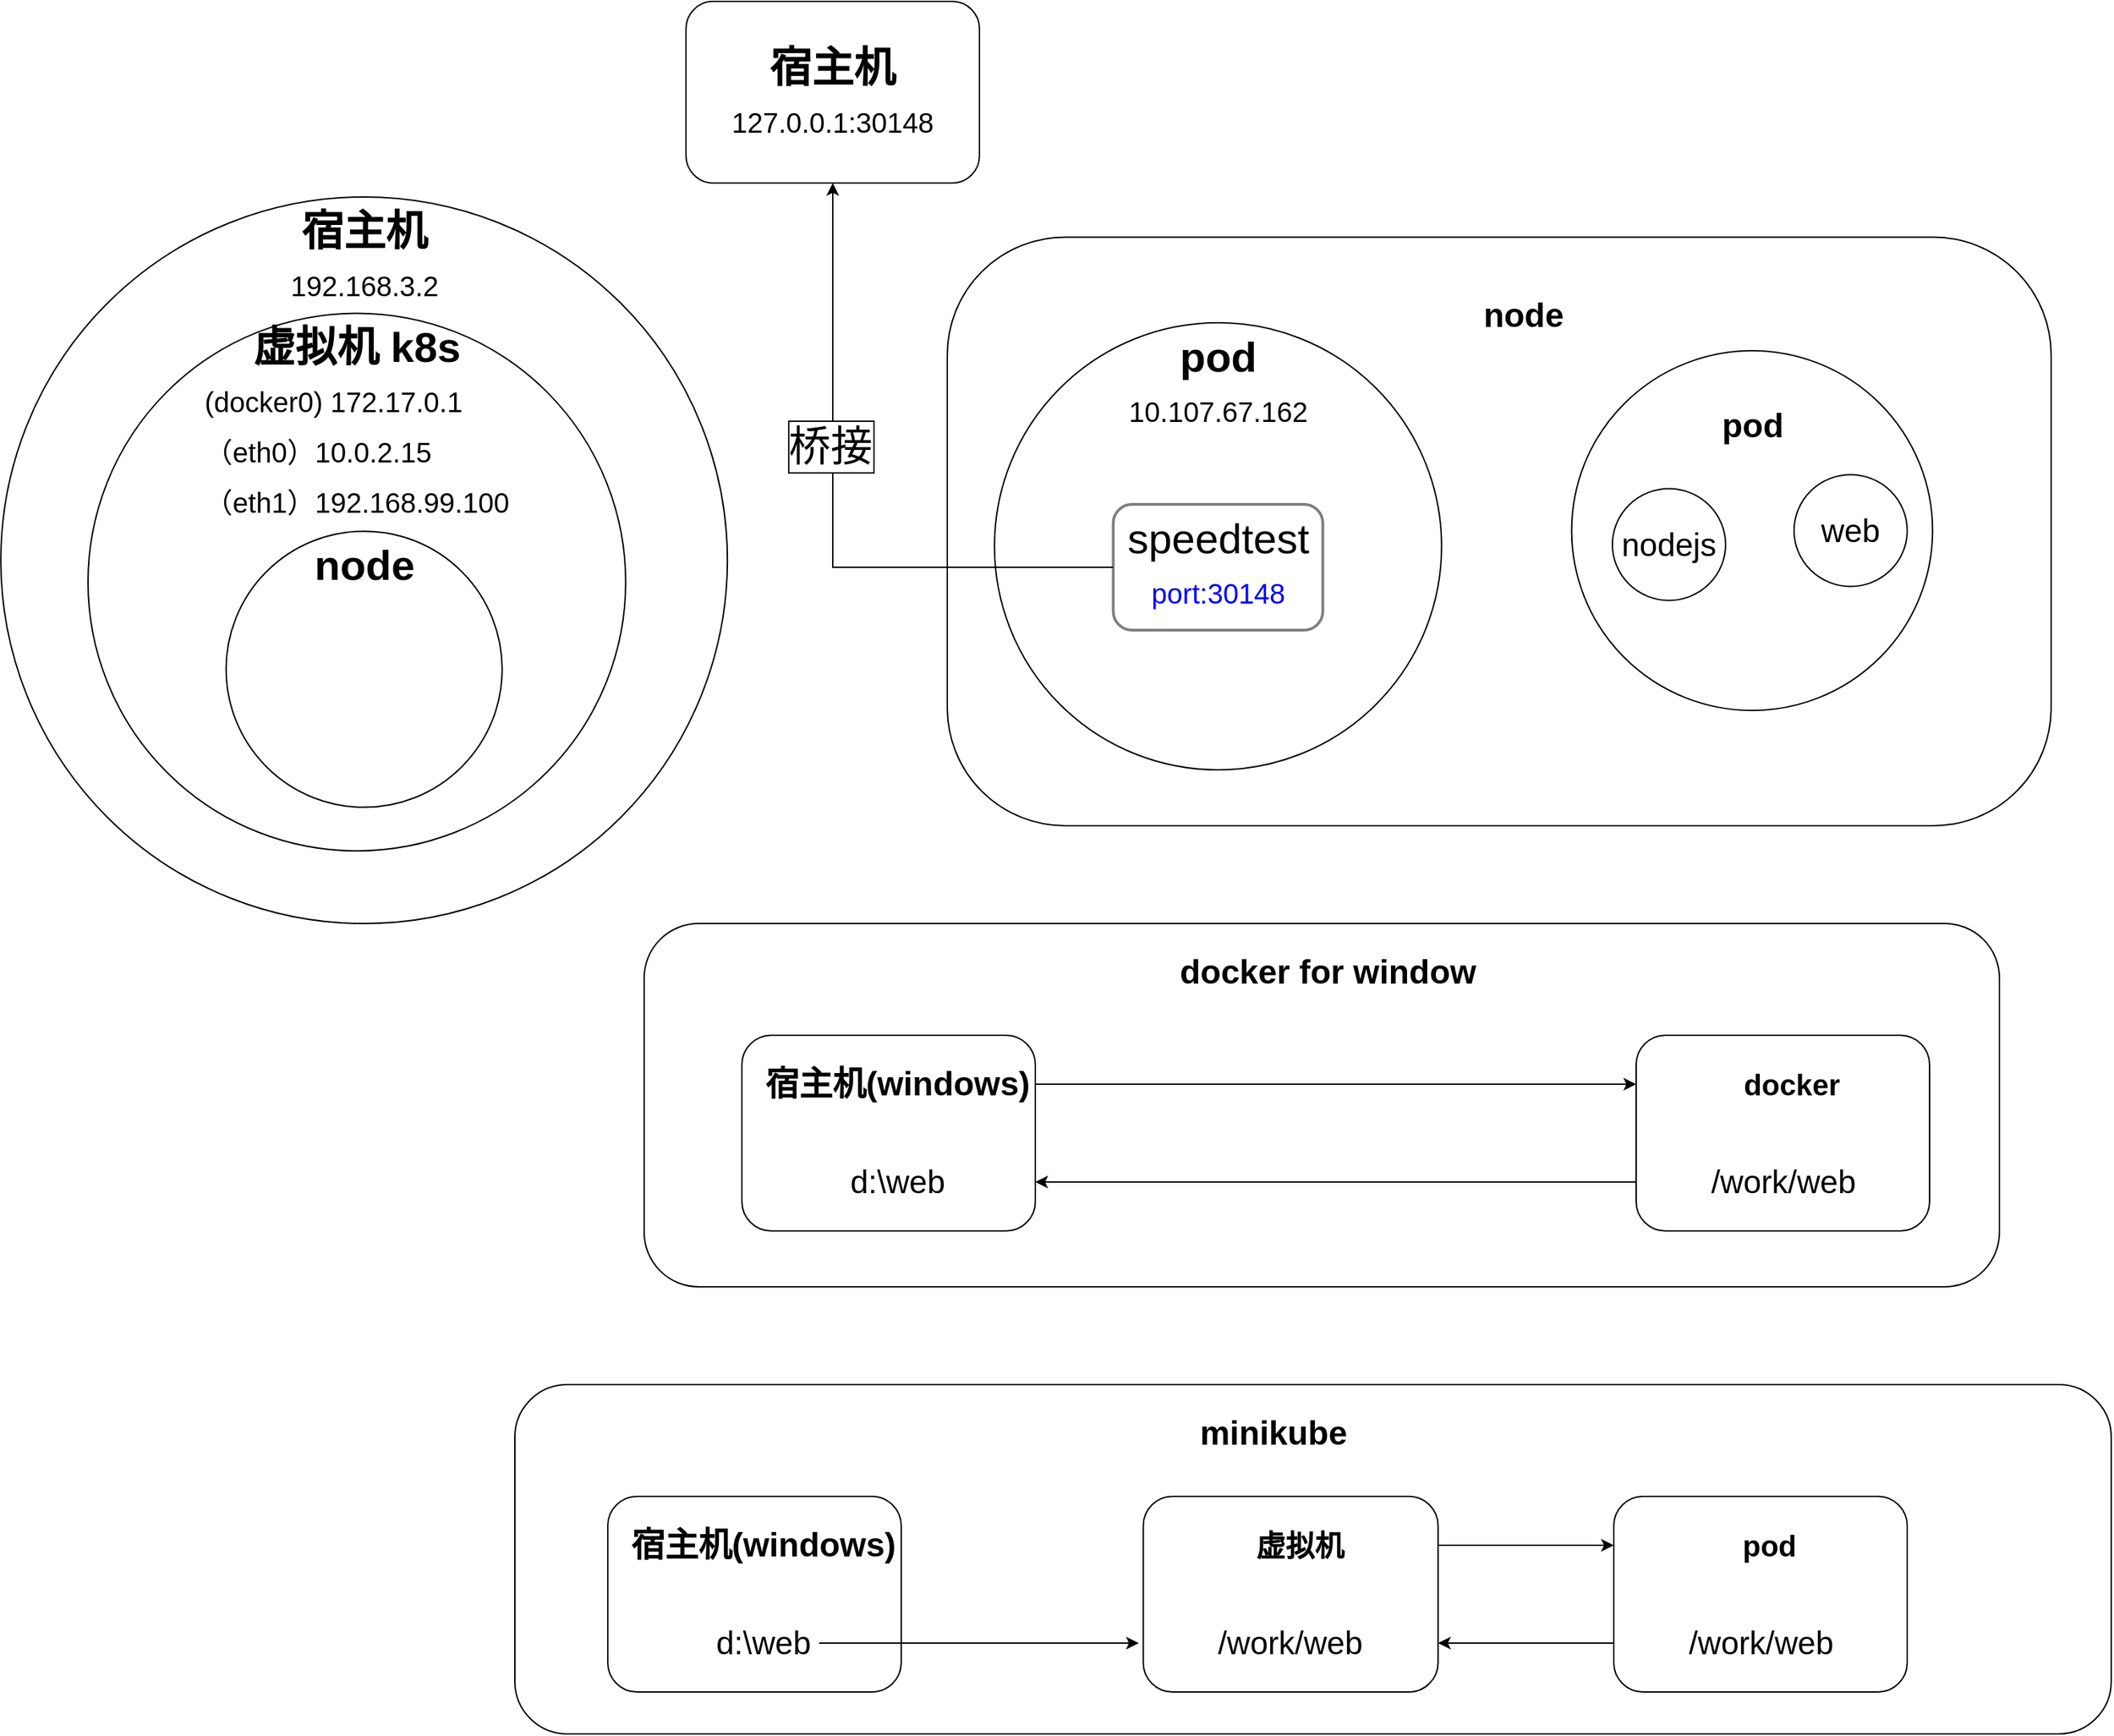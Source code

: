<mxfile version="13.6.9" type="github">
  <diagram id="_SN51KTG4m4e-46WBCsf" name="第 1 页">
    <mxGraphModel dx="2249" dy="1931" grid="1" gridSize="10" guides="1" tooltips="1" connect="1" arrows="1" fold="1" page="1" pageScale="1" pageWidth="827" pageHeight="1169" math="0" shadow="0">
      <root>
        <mxCell id="0" />
        <mxCell id="1" parent="0" />
        <mxCell id="4tyNRVj2yq2_kPP2Rz3b-58" value="" style="rounded=1;whiteSpace=wrap;html=1;strokeColor=#000000;fontSize=21;" parent="1" vertex="1">
          <mxGeometry x="-22.5" y="680" width="1142.5" height="250" as="geometry" />
        </mxCell>
        <mxCell id="4tyNRVj2yq2_kPP2Rz3b-57" value="" style="rounded=1;whiteSpace=wrap;html=1;strokeColor=#000000;fontSize=21;" parent="1" vertex="1">
          <mxGeometry x="70" y="350" width="970" height="260" as="geometry" />
        </mxCell>
        <mxCell id="4tyNRVj2yq2_kPP2Rz3b-21" value="" style="rounded=1;whiteSpace=wrap;html=1;strokeColor=#000000;fontSize=23;arcSize=20;" parent="1" vertex="1">
          <mxGeometry x="287" y="-141.25" width="790" height="421.25" as="geometry" />
        </mxCell>
        <mxCell id="4tyNRVj2yq2_kPP2Rz3b-12" value="&lt;h1&gt;node&lt;/h1&gt;" style="text;html=1;align=center;verticalAlign=middle;resizable=0;points=[];autosize=1;" parent="1" vertex="1">
          <mxGeometry x="663.84" y="-110" width="70" height="50" as="geometry" />
        </mxCell>
        <mxCell id="4tyNRVj2yq2_kPP2Rz3b-13" value="pod&lt;br&gt;&lt;font style=&quot;font-size: 20px ; font-weight: normal&quot;&gt;10.107.67.162&lt;/font&gt;" style="ellipse;whiteSpace=wrap;html=1;aspect=fixed;verticalAlign=top;fontSize=30;fontStyle=1" parent="1" vertex="1">
          <mxGeometry x="320.75" y="-80" width="320" height="320" as="geometry" />
        </mxCell>
        <mxCell id="4tyNRVj2yq2_kPP2Rz3b-27" value="" style="ellipse;whiteSpace=wrap;html=1;aspect=fixed;" parent="1" vertex="1">
          <mxGeometry x="733.84" y="-60" width="258.31" height="257.5" as="geometry" />
        </mxCell>
        <mxCell id="4tyNRVj2yq2_kPP2Rz3b-28" value="&lt;h1&gt;pod&lt;/h1&gt;" style="text;html=1;align=center;verticalAlign=middle;resizable=0;points=[];autosize=1;" parent="1" vertex="1">
          <mxGeometry x="833" y="-31.25" width="60" height="50" as="geometry" />
        </mxCell>
        <mxCell id="4tyNRVj2yq2_kPP2Rz3b-29" value="nodejs" style="ellipse;whiteSpace=wrap;html=1;aspect=fixed;fontSize=23;" parent="1" vertex="1">
          <mxGeometry x="763" y="38.75" width="81" height="80" as="geometry" />
        </mxCell>
        <mxCell id="4tyNRVj2yq2_kPP2Rz3b-30" value="web" style="ellipse;whiteSpace=wrap;html=1;aspect=fixed;fontSize=23;" parent="1" vertex="1">
          <mxGeometry x="893" y="28.75" width="81" height="80" as="geometry" />
        </mxCell>
        <mxCell id="4tyNRVj2yq2_kPP2Rz3b-53" style="edgeStyle=orthogonalEdgeStyle;rounded=0;orthogonalLoop=1;jettySize=auto;html=1;exitX=1;exitY=0.25;exitDx=0;exitDy=0;entryX=0;entryY=0.25;entryDx=0;entryDy=0;fontSize=21;" parent="1" source="4tyNRVj2yq2_kPP2Rz3b-33" target="4tyNRVj2yq2_kPP2Rz3b-37" edge="1">
          <mxGeometry relative="1" as="geometry" />
        </mxCell>
        <mxCell id="4tyNRVj2yq2_kPP2Rz3b-33" value="" style="rounded=1;whiteSpace=wrap;html=1;strokeColor=#000000;fontSize=23;" parent="1" vertex="1">
          <mxGeometry x="140" y="430" width="210" height="140" as="geometry" />
        </mxCell>
        <mxCell id="4tyNRVj2yq2_kPP2Rz3b-34" value="&lt;h1&gt;宿主机(windows)&lt;/h1&gt;" style="text;html=1;align=center;verticalAlign=middle;resizable=0;points=[];autosize=1;" parent="1" vertex="1">
          <mxGeometry x="151.25" y="440" width="200" height="50" as="geometry" />
        </mxCell>
        <mxCell id="4tyNRVj2yq2_kPP2Rz3b-35" value="d:\web" style="text;html=1;align=center;verticalAlign=middle;resizable=0;points=[];autosize=1;fontSize=23;" parent="1" vertex="1">
          <mxGeometry x="211.25" y="520" width="80" height="30" as="geometry" />
        </mxCell>
        <mxCell id="4tyNRVj2yq2_kPP2Rz3b-54" style="edgeStyle=orthogonalEdgeStyle;rounded=0;orthogonalLoop=1;jettySize=auto;html=1;exitX=0;exitY=0.75;exitDx=0;exitDy=0;entryX=1;entryY=0.75;entryDx=0;entryDy=0;fontSize=21;" parent="1" source="4tyNRVj2yq2_kPP2Rz3b-37" target="4tyNRVj2yq2_kPP2Rz3b-33" edge="1">
          <mxGeometry relative="1" as="geometry" />
        </mxCell>
        <mxCell id="4tyNRVj2yq2_kPP2Rz3b-37" value="" style="rounded=1;whiteSpace=wrap;html=1;strokeColor=#000000;fontSize=23;" parent="1" vertex="1">
          <mxGeometry x="780" y="430" width="210" height="140" as="geometry" />
        </mxCell>
        <mxCell id="4tyNRVj2yq2_kPP2Rz3b-38" value="docker" style="text;html=1;align=center;verticalAlign=middle;resizable=0;points=[];autosize=1;fontSize=21;fontStyle=1" parent="1" vertex="1">
          <mxGeometry x="851.25" y="450" width="80" height="30" as="geometry" />
        </mxCell>
        <mxCell id="4tyNRVj2yq2_kPP2Rz3b-39" value="/work/web" style="text;html=1;align=center;verticalAlign=middle;resizable=0;points=[];autosize=1;fontSize=23;" parent="1" vertex="1">
          <mxGeometry x="825" y="520" width="120" height="30" as="geometry" />
        </mxCell>
        <mxCell id="4tyNRVj2yq2_kPP2Rz3b-40" value="" style="rounded=1;whiteSpace=wrap;html=1;strokeColor=#000000;fontSize=23;" parent="1" vertex="1">
          <mxGeometry x="44" y="760" width="210" height="140" as="geometry" />
        </mxCell>
        <mxCell id="4tyNRVj2yq2_kPP2Rz3b-41" value="&lt;h1&gt;宿主机(windows)&lt;/h1&gt;" style="text;html=1;align=center;verticalAlign=middle;resizable=0;points=[];autosize=1;" parent="1" vertex="1">
          <mxGeometry x="55.25" y="770" width="200" height="50" as="geometry" />
        </mxCell>
        <mxCell id="4tyNRVj2yq2_kPP2Rz3b-42" style="edgeStyle=orthogonalEdgeStyle;rounded=0;orthogonalLoop=1;jettySize=auto;html=1;fontSize=23;" parent="1" source="4tyNRVj2yq2_kPP2Rz3b-43" edge="1">
          <mxGeometry relative="1" as="geometry">
            <mxPoint x="424" y="865" as="targetPoint" />
          </mxGeometry>
        </mxCell>
        <mxCell id="4tyNRVj2yq2_kPP2Rz3b-43" value="d:\web" style="text;html=1;align=center;verticalAlign=middle;resizable=0;points=[];autosize=1;fontSize=23;" parent="1" vertex="1">
          <mxGeometry x="115.25" y="850" width="80" height="30" as="geometry" />
        </mxCell>
        <mxCell id="4tyNRVj2yq2_kPP2Rz3b-52" style="edgeStyle=orthogonalEdgeStyle;rounded=0;orthogonalLoop=1;jettySize=auto;html=1;exitX=0;exitY=0.75;exitDx=0;exitDy=0;entryX=1;entryY=0.75;entryDx=0;entryDy=0;fontSize=21;" parent="1" source="4tyNRVj2yq2_kPP2Rz3b-44" target="4tyNRVj2yq2_kPP2Rz3b-47" edge="1">
          <mxGeometry relative="1" as="geometry" />
        </mxCell>
        <mxCell id="4tyNRVj2yq2_kPP2Rz3b-44" value="" style="rounded=1;whiteSpace=wrap;html=1;strokeColor=#000000;fontSize=23;" parent="1" vertex="1">
          <mxGeometry x="764" y="760" width="210" height="140" as="geometry" />
        </mxCell>
        <mxCell id="4tyNRVj2yq2_kPP2Rz3b-45" value="pod" style="text;html=1;align=center;verticalAlign=middle;resizable=0;points=[];autosize=1;fontSize=21;fontStyle=1" parent="1" vertex="1">
          <mxGeometry x="850.25" y="780" width="50" height="30" as="geometry" />
        </mxCell>
        <mxCell id="4tyNRVj2yq2_kPP2Rz3b-46" value="/work/web" style="text;html=1;align=center;verticalAlign=middle;resizable=0;points=[];autosize=1;fontSize=23;" parent="1" vertex="1">
          <mxGeometry x="809" y="850" width="120" height="30" as="geometry" />
        </mxCell>
        <mxCell id="4tyNRVj2yq2_kPP2Rz3b-51" style="edgeStyle=orthogonalEdgeStyle;rounded=0;orthogonalLoop=1;jettySize=auto;html=1;exitX=1;exitY=0.25;exitDx=0;exitDy=0;entryX=0;entryY=0.25;entryDx=0;entryDy=0;fontSize=21;" parent="1" source="4tyNRVj2yq2_kPP2Rz3b-47" target="4tyNRVj2yq2_kPP2Rz3b-44" edge="1">
          <mxGeometry relative="1" as="geometry" />
        </mxCell>
        <mxCell id="4tyNRVj2yq2_kPP2Rz3b-47" value="" style="rounded=1;whiteSpace=wrap;html=1;strokeColor=#000000;fontSize=23;" parent="1" vertex="1">
          <mxGeometry x="427.25" y="760" width="211" height="140" as="geometry" />
        </mxCell>
        <mxCell id="4tyNRVj2yq2_kPP2Rz3b-48" value="虚拟机" style="text;html=1;align=center;verticalAlign=middle;resizable=0;points=[];autosize=1;fontSize=21;fontStyle=1" parent="1" vertex="1">
          <mxGeometry x="498.5" y="780" width="80" height="30" as="geometry" />
        </mxCell>
        <mxCell id="4tyNRVj2yq2_kPP2Rz3b-49" value="/work/web" style="text;html=1;align=center;verticalAlign=middle;resizable=0;points=[];autosize=1;fontSize=23;" parent="1" vertex="1">
          <mxGeometry x="472.25" y="850" width="120" height="30" as="geometry" />
        </mxCell>
        <mxCell id="4tyNRVj2yq2_kPP2Rz3b-56" value="&lt;h1&gt;docker for window&lt;/h1&gt;" style="text;html=1;align=center;verticalAlign=middle;resizable=0;points=[];autosize=1;" parent="1" vertex="1">
          <mxGeometry x="448.5" y="360" width="220" height="50" as="geometry" />
        </mxCell>
        <mxCell id="4tyNRVj2yq2_kPP2Rz3b-59" value="&lt;h1&gt;minikube&lt;/h1&gt;" style="text;html=1;align=center;verticalAlign=middle;resizable=0;points=[];autosize=1;" parent="1" vertex="1">
          <mxGeometry x="460" y="690" width="120" height="50" as="geometry" />
        </mxCell>
        <mxCell id="vFLo0VFA6LObu5LQOzh_-1" value="" style="group" vertex="1" connectable="0" parent="1">
          <mxGeometry x="-380" y="-170" width="520" height="520" as="geometry" />
        </mxCell>
        <mxCell id="4tyNRVj2yq2_kPP2Rz3b-1" value="&lt;div style=&quot;font-size: 30px&quot;&gt;&lt;span style=&quot;font-size: 30px&quot;&gt;宿主机&lt;/span&gt;&lt;br style=&quot;font-size: 30px&quot;&gt;&lt;/div&gt;&lt;div&gt;&lt;span style=&quot;font-weight: normal&quot;&gt;&lt;font style=&quot;font-size: 20px&quot;&gt;192.168.3.2&lt;/font&gt;&lt;/span&gt;&lt;/div&gt;" style="ellipse;whiteSpace=wrap;html=1;aspect=fixed;align=center;horizontal=1;verticalAlign=top;fontSize=30;fontStyle=1" parent="vFLo0VFA6LObu5LQOzh_-1" vertex="1">
          <mxGeometry x="-10.4" width="520" height="520" as="geometry" />
        </mxCell>
        <mxCell id="4tyNRVj2yq2_kPP2Rz3b-4" value="虚拟机 k8s&lt;br&gt;&lt;div style=&quot;text-align: left&quot;&gt;&lt;span style=&quot;font-size: 20px ; font-weight: 400&quot;&gt;(docker0&lt;/span&gt;&lt;span style=&quot;font-size: 20px ; font-weight: 400&quot;&gt;)&amp;nbsp;172.17.0.1&lt;/span&gt;&lt;/div&gt;&lt;font&gt;&lt;div style=&quot;text-align: left&quot;&gt;&lt;span style=&quot;font-size: 20px ; font-weight: 400&quot;&gt;（eth0）10.0.2.15&lt;/span&gt;&lt;/div&gt;&lt;font&gt;&lt;div style=&quot;text-align: left&quot;&gt;&lt;span style=&quot;font-size: 20px ; font-weight: 400&quot;&gt;（eth1）&lt;/span&gt;&lt;span style=&quot;font-size: 20px ; font-weight: normal&quot;&gt;192.168.99.100&lt;/span&gt;&lt;/div&gt;&lt;/font&gt;&lt;/font&gt;" style="ellipse;whiteSpace=wrap;html=1;aspect=fixed;verticalAlign=top;fontSize=30;fontStyle=1" parent="vFLo0VFA6LObu5LQOzh_-1" vertex="1">
          <mxGeometry x="52" y="83.2" width="384.8" height="384.8" as="geometry" />
        </mxCell>
        <mxCell id="4tyNRVj2yq2_kPP2Rz3b-7" value="node" style="ellipse;whiteSpace=wrap;html=1;aspect=fixed;fontStyle=1;fontSize=30;verticalAlign=top;" parent="vFLo0VFA6LObu5LQOzh_-1" vertex="1">
          <mxGeometry x="150.8" y="239.2" width="197.6" height="197.6" as="geometry" />
        </mxCell>
        <mxCell id="vFLo0VFA6LObu5LQOzh_-4" style="edgeStyle=orthogonalEdgeStyle;rounded=0;orthogonalLoop=1;jettySize=auto;html=1;fontSize=30;fontColor=#000000;" edge="1" parent="1" source="vFLo0VFA6LObu5LQOzh_-3" target="vFLo0VFA6LObu5LQOzh_-5">
          <mxGeometry relative="1" as="geometry">
            <mxPoint x="160" y="-210" as="targetPoint" />
            <Array as="points">
              <mxPoint x="205" y="95" />
            </Array>
          </mxGeometry>
        </mxCell>
        <mxCell id="vFLo0VFA6LObu5LQOzh_-6" value="桥接" style="edgeLabel;html=1;align=center;verticalAlign=middle;resizable=0;points=[];fontSize=30;fontColor=#000000;labelBorderColor=#000000;" vertex="1" connectable="0" parent="vFLo0VFA6LObu5LQOzh_-4">
          <mxGeometry x="-0.156" y="-87" relative="1" as="geometry">
            <mxPoint x="-89" y="-87" as="offset" />
          </mxGeometry>
        </mxCell>
        <mxCell id="vFLo0VFA6LObu5LQOzh_-3" value="speedtest&lt;br&gt;&lt;font style=&quot;font-size: 20px&quot; color=&quot;#0000ff&quot;&gt;port:30148&lt;/font&gt;" style="rounded=1;whiteSpace=wrap;html=1;shadow=0;glass=0;labelBackgroundColor=none;sketch=0;strokeWidth=2;fillColor=#ffffff;fontSize=30;fontColor=#000000;opacity=50;align=center;verticalAlign=top;" vertex="1" parent="1">
          <mxGeometry x="405.75" y="50" width="150" height="90" as="geometry" />
        </mxCell>
        <mxCell id="vFLo0VFA6LObu5LQOzh_-5" value="宿主机&lt;br&gt;&lt;font style=&quot;font-size: 20px ; font-weight: normal&quot;&gt;127.0.0.1:30148&lt;/font&gt;" style="rounded=1;whiteSpace=wrap;html=1;fontSize=30;fontStyle=1" vertex="1" parent="1">
          <mxGeometry x="100" y="-310" width="210" height="130" as="geometry" />
        </mxCell>
      </root>
    </mxGraphModel>
  </diagram>
</mxfile>
